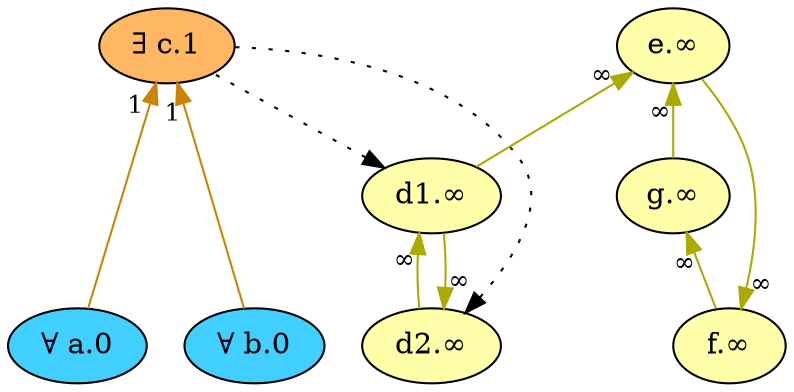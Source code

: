 digraph {
    // Node defaults can be set here if needed
    "a" [style="filled" fillcolor="#40cfff" label="∀ a.0" fontsize=14]
    "b" [style="filled" fillcolor="#40cfff" label="∀ b.0" fontsize=14]
    "c" [style="filled" fillcolor="#ffb763" label="∃ c.1" fontsize=14]
    "d1" [style="filled" fillcolor="#FFFFAA" label="d1.∞" fontsize=14]
    "d2" [style="filled" fillcolor="#FFFFAA" label="d2.∞" fontsize=14]
    "e" [style="filled" fillcolor="#FFFFAA" label="e.∞" fontsize=14]
    "f" [style="filled" fillcolor="#FFFFAA" label="f.∞" fontsize=14]
    "g" [style="filled" fillcolor="#FFFFAA" label="g.∞" fontsize=14]
    edge[labeldistance=1.5 fontsize=12]
    "c" -> "a" [color="#cc8400" style="solid" dir="back" taillabel="1" ]
    "c" -> "b" [color="#cc8400" style="solid" dir="back" taillabel="1" ]
    "d1" -> "c" [color="black" style="dotted" dir="back" taillabel="" constraint=false]
    "d2" -> "c" [color="black" style="dotted" dir="back" taillabel="" constraint=false]
    "d2" -> "d1" [color="#AAAA00" style="solid" dir="back" taillabel="∞" ]
    "d1" -> "d2" [color="#AAAA00" style="solid" dir="back" taillabel="∞" ]
    "e" -> "d1" [color="#AAAA00" style="solid" dir="back" taillabel="∞" ]
    "e" -> "g" [color="#AAAA00" style="solid" dir="back" taillabel="∞" ]
    "f" -> "e" [color="#AAAA00" style="solid" dir="back" taillabel="∞" ]
    "g" -> "f" [color="#AAAA00" style="solid" dir="back" taillabel="∞" ]
    {rank = max a b}
    {rank = min c}
}